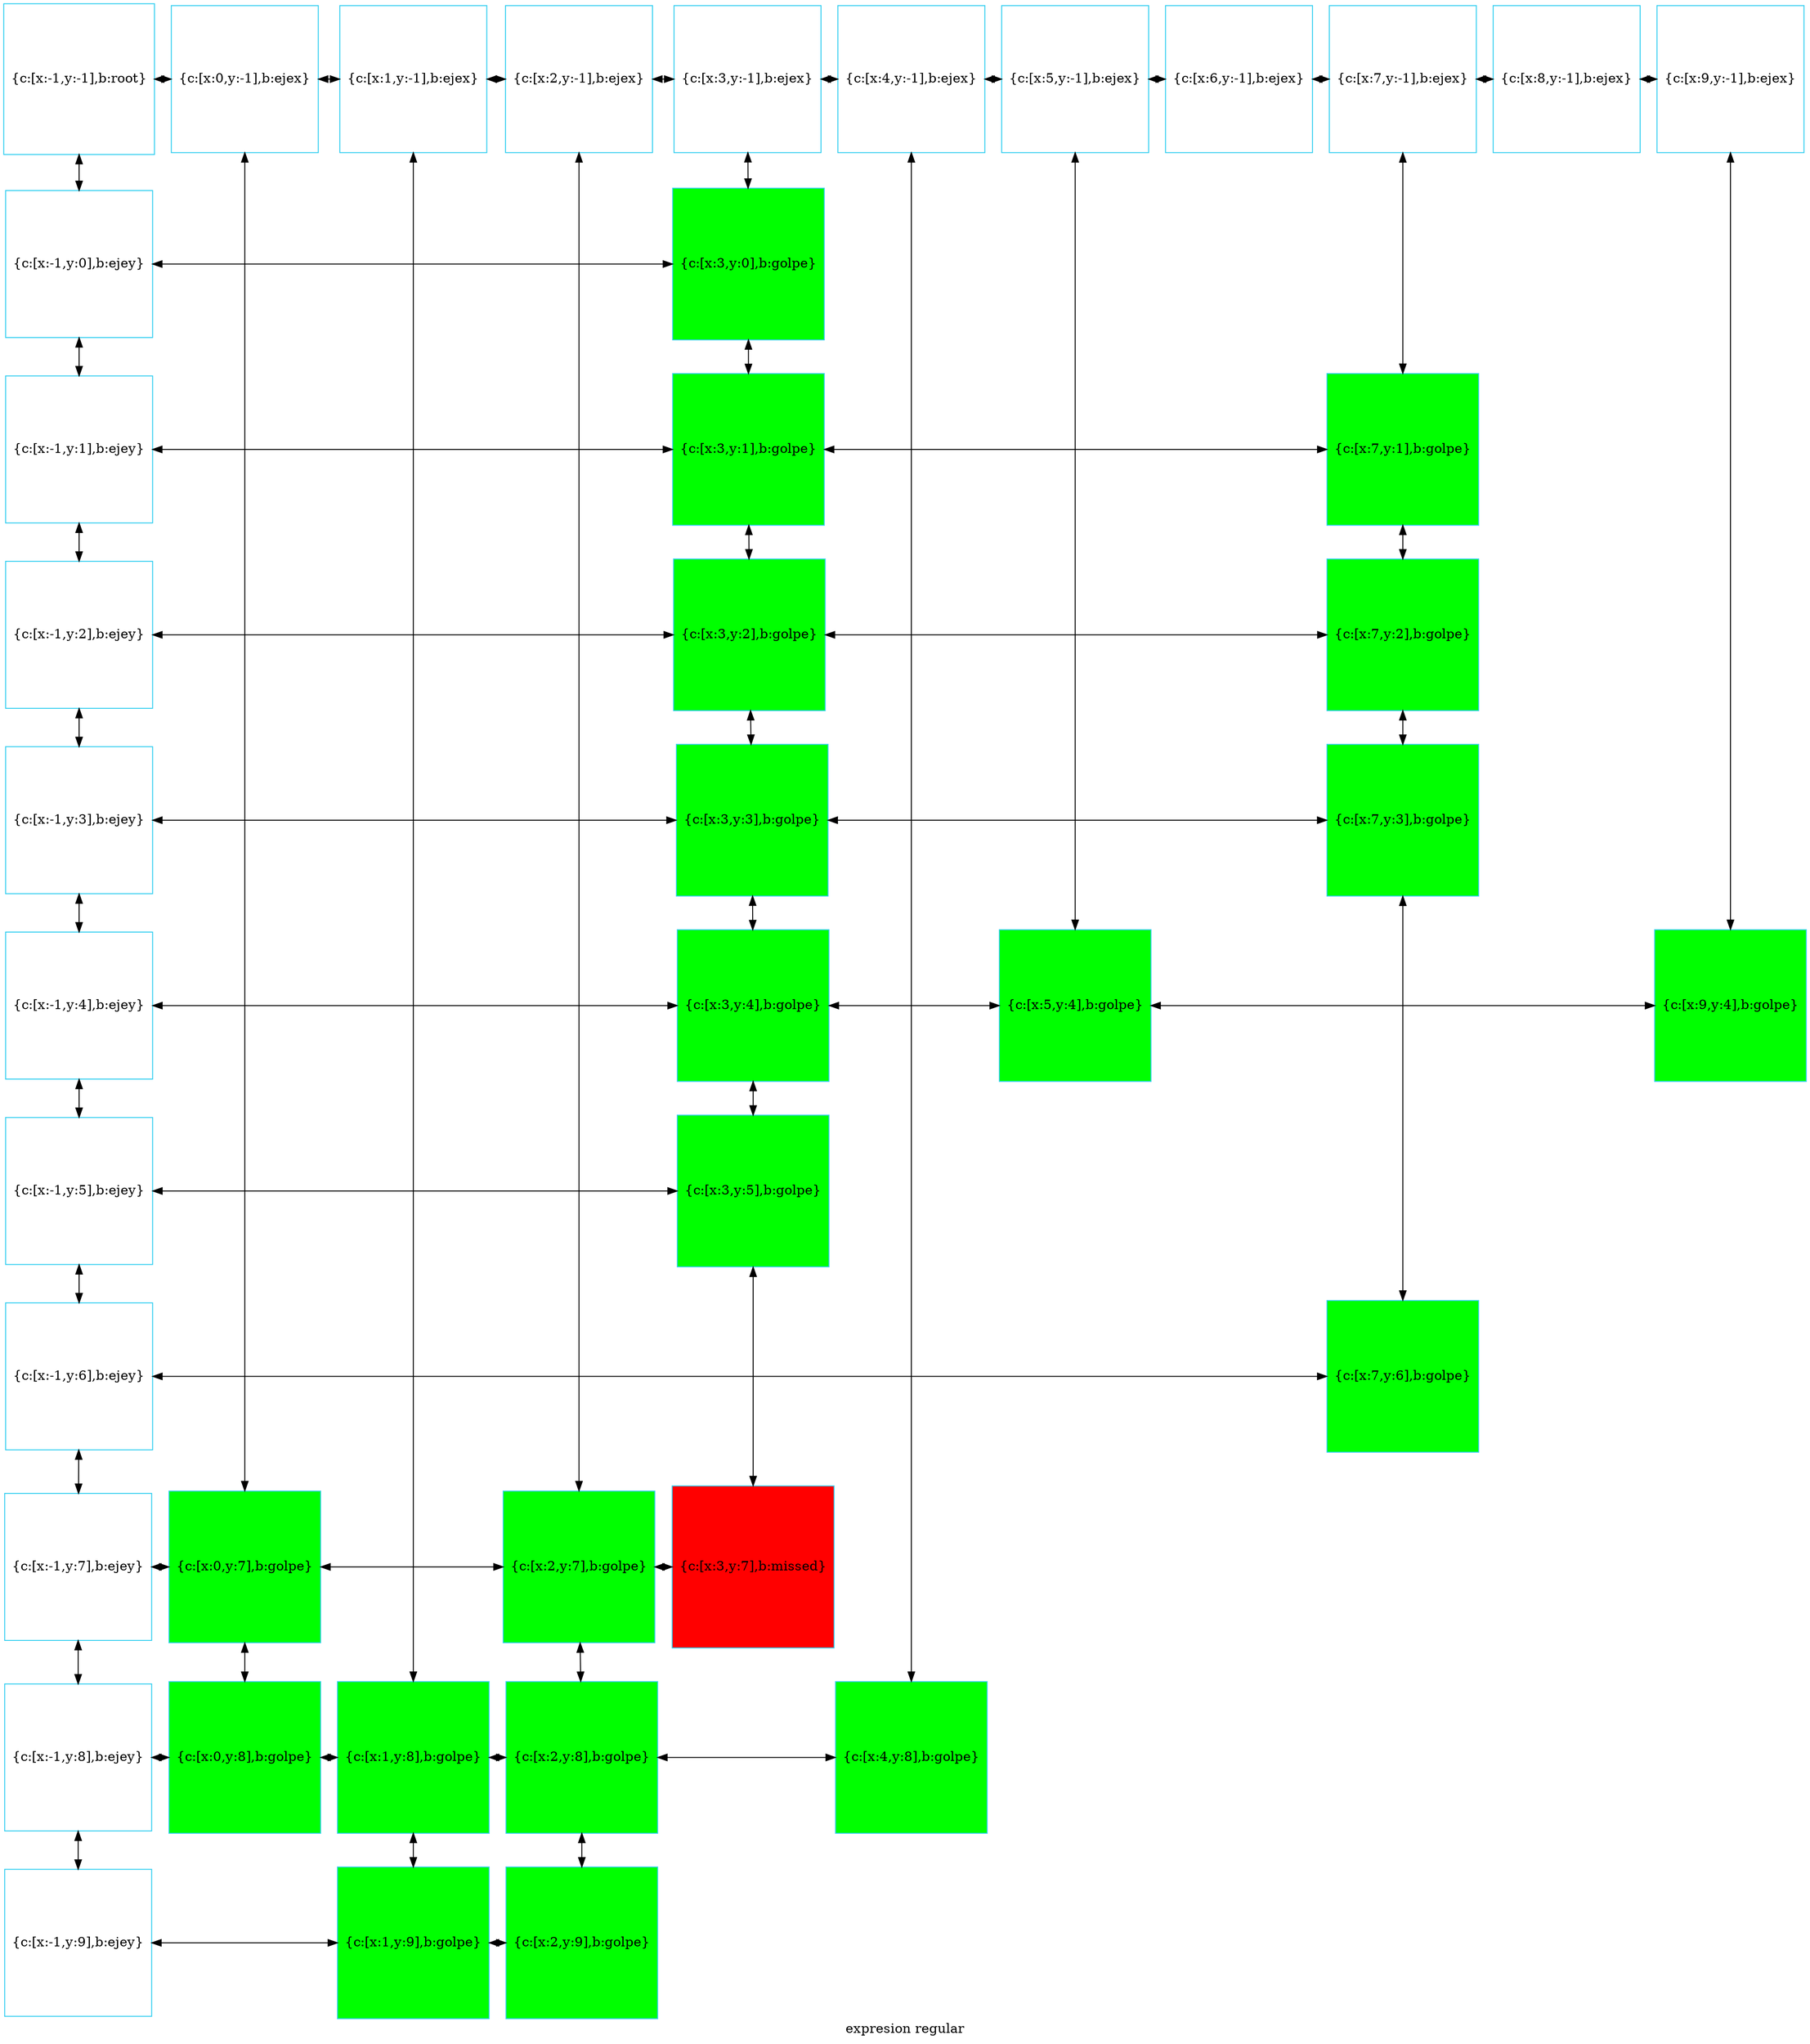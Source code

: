 digraph G
{label="expresion regular"
        node[shape = square]
        node[style = filled]
        node[fillcolor = "#EEEEE"]
        node[color = "#EEEEE"]
        node[color = "#31CEF0"]

2289124690240[label="{c:[x:-1,y:-1],b:root}",fillcolor = "white"]
2289124690384[label="{c:[x:0,y:-1],b:ejex}",fillcolor = "white"]
2289124690528[label="{c:[x:1,y:-1],b:ejex}",fillcolor = "white"]
2289124690672[label="{c:[x:2,y:-1],b:ejex}",fillcolor = "white"]
2289124690816[label="{c:[x:3,y:-1],b:ejex}",fillcolor = "white"]
2289124690960[label="{c:[x:4,y:-1],b:ejex}",fillcolor = "white"]
2289124691104[label="{c:[x:5,y:-1],b:ejex}",fillcolor = "white"]
2289124691248[label="{c:[x:6,y:-1],b:ejex}",fillcolor = "white"]
2289124691392[label="{c:[x:7,y:-1],b:ejex}",fillcolor = "white"]
2289124691536[label="{c:[x:8,y:-1],b:ejex}",fillcolor = "white"]
2289124691680[label="{c:[x:9,y:-1],b:ejex}",fillcolor = "white"]
2289124691824[label="{c:[x:-1,y:0],b:ejey}",fillcolor = "white"]
2289063189408[label="{c:[x:3,y:0],b:golpe}",fillcolor = "green"]
2289124691968[label="{c:[x:-1,y:1],b:ejey}",fillcolor = "white"]
2289063189744[label="{c:[x:3,y:1],b:golpe}",fillcolor = "green"]
2289062562784[label="{c:[x:7,y:1],b:golpe}",fillcolor = "green"]
2289124692112[label="{c:[x:-1,y:2],b:ejey}",fillcolor = "white"]
2289059129104[label="{c:[x:3,y:2],b:golpe}",fillcolor = "green"]
2289062563408[label="{c:[x:7,y:2],b:golpe}",fillcolor = "green"]
2289124692256[label="{c:[x:-1,y:3],b:ejey}",fillcolor = "white"]
2289042015136[label="{c:[x:3,y:3],b:golpe}",fillcolor = "green"]
2289062564848[label="{c:[x:7,y:3],b:golpe}",fillcolor = "green"]
2289124692400[label="{c:[x:-1,y:4],b:ejey}",fillcolor = "white"]
2289059942928[label="{c:[x:3,y:4],b:golpe}",fillcolor = "green"]
2289063190752[label="{c:[x:5,y:4],b:golpe}",fillcolor = "green"]
2289063191568[label="{c:[x:9,y:4],b:golpe}",fillcolor = "green"]
2289124692544[label="{c:[x:-1,y:5],b:ejey}",fillcolor = "white"]
2289059539472[label="{c:[x:3,y:5],b:golpe}",fillcolor = "green"]
2289124692688[label="{c:[x:-1,y:6],b:ejey}",fillcolor = "white"]
2289063191952[label="{c:[x:7,y:6],b:golpe}",fillcolor = "green"]
2289124692832[label="{c:[x:-1,y:7],b:ejey}",fillcolor = "white"]
2289063190080[label="{c:[x:0,y:7],b:golpe}",fillcolor = "green"]
2289062566816[label="{c:[x:2,y:7],b:golpe}",fillcolor = "green"]
2289124695088[label="{c:[x:3,y:7],b:missed}",fillcolor = "red"]
2289124692976[label="{c:[x:-1,y:8],b:ejey}",fillcolor = "white"]
2289063190416[label="{c:[x:0,y:8],b:golpe}",fillcolor = "green"]
2289062566096[label="{c:[x:1,y:8],b:golpe}",fillcolor = "green"]
2289062565856[label="{c:[x:2,y:8],b:golpe}",fillcolor = "green"]
2289063191088[label="{c:[x:4,y:8],b:golpe}",fillcolor = "green"]
2289124693120[label="{c:[x:-1,y:9],b:ejey}",fillcolor = "white"]
2289062565376[label="{c:[x:1,y:9],b:golpe}",fillcolor = "green"]
2289062563744[label="{c:[x:2,y:9],b:golpe}",fillcolor = "green"]
2289124690240->2289124691824[dir = both];
2289124691824->2289124691968[dir = both];
2289124691968->2289124692112[dir = both];
2289124692112->2289124692256[dir = both];
2289124692256->2289124692400[dir = both];
2289124692400->2289124692544[dir = both];
2289124692544->2289124692688[dir = both];
2289124692688->2289124692832[dir = both];
2289124692832->2289124692976[dir = both];
2289124692976->2289124693120[dir = both];
2289124690384->2289063190080[dir = both];
2289063190080->2289063190416[dir = both];
2289124690528->2289062566096[dir = both];
2289062566096->2289062565376[dir = both];
2289124690672->2289062566816[dir = both];
2289062566816->2289062565856[dir = both];
2289062565856->2289062563744[dir = both];
2289124690816->2289063189408[dir = both];
2289063189408->2289063189744[dir = both];
2289063189744->2289059129104[dir = both];
2289059129104->2289042015136[dir = both];
2289042015136->2289059942928[dir = both];
2289059942928->2289059539472[dir = both];
2289059539472->2289124695088[dir = both];
2289124690960->2289063191088[dir = both];
2289124691104->2289063190752[dir = both];
2289124691392->2289062562784[dir = both];
2289062562784->2289062563408[dir = both];
2289062563408->2289062564848[dir = both];
2289062564848->2289063191952[dir = both];
2289124691680->2289063191568[dir = both];
2289124690240->2289124690384[dir = both];
2289124690384->2289124690528[dir = both];
2289124690528->2289124690672[dir = both];
2289124690672->2289124690816[dir = both];
2289124690816->2289124690960[dir = both];
2289124690960->2289124691104[dir = both];
2289124691104->2289124691248[dir = both];
2289124691248->2289124691392[dir = both];
2289124691392->2289124691536[dir = both];
2289124691536->2289124691680[dir = both];
2289124691824->2289063189408[constraint=false,dir = both];
2289124691968->2289063189744[constraint=false,dir = both];
2289063189744->2289062562784[constraint=false,dir = both];
2289124692112->2289059129104[constraint=false,dir = both];
2289059129104->2289062563408[constraint=false,dir = both];
2289124692256->2289042015136[constraint=false,dir = both];
2289042015136->2289062564848[constraint=false,dir = both];
2289124692400->2289059942928[constraint=false,dir = both];
2289059942928->2289063190752[constraint=false,dir = both];
2289063190752->2289063191568[constraint=false,dir = both];
2289124692544->2289059539472[constraint=false,dir = both];
2289124692688->2289063191952[constraint=false,dir = both];
2289124692832->2289063190080[constraint=false,dir = both];
2289063190080->2289062566816[constraint=false,dir = both];
2289062566816->2289124695088[constraint=false,dir = both];
2289124692976->2289063190416[constraint=false,dir = both];
2289063190416->2289062566096[constraint=false,dir = both];
2289062566096->2289062565856[constraint=false,dir = both];
2289062565856->2289063191088[constraint=false,dir = both];
2289124693120->2289062565376[constraint=false,dir = both];
2289062565376->2289062563744[constraint=false,dir = both];
 {rank=same; 2289124690240;2289124690384;2289124690528;2289124690672;2289124690816;2289124690960;2289124691104;2289124691248;2289124691392;2289124691536;2289124691680;}
 {rank=same; 2289124691824;2289063189408;}
 {rank=same; 2289124691968;2289063189744;2289062562784;}
 {rank=same; 2289124692112;2289059129104;2289062563408;}
 {rank=same; 2289124692256;2289042015136;2289062564848;}
 {rank=same; 2289124692400;2289059942928;2289063190752;2289063191568;}
 {rank=same; 2289124692544;2289059539472;}
 {rank=same; 2289124692688;2289063191952;}
 {rank=same; 2289124692832;2289063190080;2289062566816;2289124695088;}
 {rank=same; 2289124692976;2289063190416;2289062566096;2289062565856;2289063191088;}
 {rank=same; 2289124693120;2289062565376;2289062563744;}
}